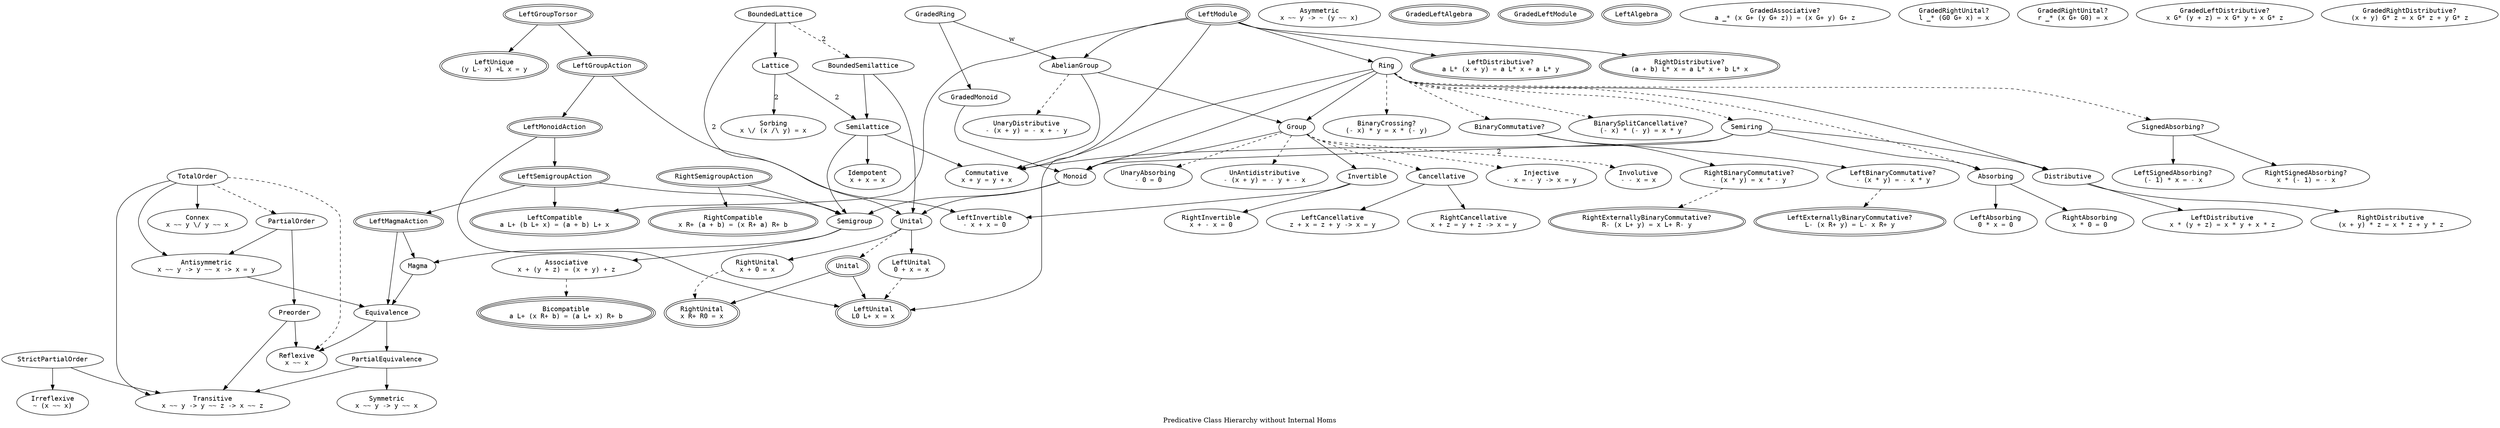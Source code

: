 digraph Is {
  label = "Predicative Class Hierarchy without Internal Homs"

  node [fontname = monospace]

  Connex [label = "Connex\nx ~~ y \\/ y ~~ x"]
  Refl [label = "Reflexive\nx ~~ x"]
  Antisym [label = "Antisymmetric\nx ~~ y -> y ~~ x -> x = y"]
  Asym [label = "Asymmetric\nx ~~ y -> ~ (y ~~ x)"]
  Irrefl [label = "Irreflexive\n~ (x ~~ x)"]
  Sym [label = "Symmetric\nx ~~ y -> y ~~ x"]
  Trans [label = "Transitive\nx ~~ y -> y ~~ z -> x ~~ z"]

  subgraph ThreeSort {
    label = "ThreeSortedly"

    node [peripheries = 3]

    Bicompat [label = "Bicompatible\na L+ (x R+ b) = (a L+ x) R+ b"]
  }

  subgraph TwoSort {
    label = "TwoSortedly"

    node [peripheries = 2]

    GrdLAlg [label = "GradedLeftAlgebra"]
    GrdLMod [label = "GradedLeftModule"]
    LAlg [label = "LeftAlgebra"]
    LMod [label = "LeftModule"]
    LCompat [label = "LeftCompatible\na L+ (b L+ x) = (a + b) L+ x"]
    LExtBinComm [label = "LeftExternallyBinaryCommutative?\nL- (x R+ y) = L- x R+ y"]
    LSgrpAct [label = "LeftSemigroupAction"]
    LMagAct [label = "LeftMagmaAction"]
    LGrpAct [label = "LeftGroupAction"]
    LMonAct [label = "LeftMonoidAction"]
    LGrpTor [label = "LeftGroupTorsor"]
    LNullOpiq [label = "LeftUnique\n(y L- x) +L x = y"]
    TwoLUnl [label = "LeftUnital\nL0 L+ x = x"]
    RCompat [label = "RightCompatible\nx R+ (a + b) = (x R+ a) R+ b"]
    RExtBinComm [label = "RightExternallyBinaryCommutative?\nR- (x L+ y) = x L+ R- y"]
    RSgrpAct [label = "RightSemigroupAction"]
    TwoRUnl [label = "RightUnital\nx R+ R0 = x"]
    TwoUnl [label = "Unital"]
    TwoLDistr [label = "LeftDistributive?\na L* (x + y) = a L* x + a L* y"]
    TwoRDistr [label = "RightDistributive?\n(a + b) L* x = a L* x + b L* x"]
  }

  subgraph OneSort {
    label = "OneSortedly"

    GrdAssoc [label = "GradedAssociative?\na _* (x G+ (y G+ z)) = (x G+ y) G+ z"]
    GrdLUnl [label = "GradedRightUnital?\nl _* (G0 G+ x) = x"]
    GrdRUnl [label = "GradedRightUnital?\nr _* (x G+ G0) = x"]
    GrdLDistr [label = "GradedLeftDistributive?\nx G* (y + z) = x G* y + x G* z"]
    GrdRDistr [label = "GradedRightDistributive?\n(x + y) G* z = x G* z + y G* z"]

    AbGrp [label = "AbelianGroup"]
    StrPartOrd [label = "StrictPartialOrder"]
    Absorb [label = "Absorbing"]
    Assoc [label = "Associative\nx + (y + z) = (x + y) + z"]
    BinCrs [label = "BinaryCrossing?\n(- x) * y = x * (- y)"]
    BinSptCancel [label = "BinarySplitCancellative?\n(- x) * (- y) = x * y"]
    BinComm [label = "BinaryCommutative?"]
    Cancel [label = "Cancellative"]
    Comm [label = "Commutative\nx + y = y + x"]
    Distr [label = "Distributive"]
    PartEq [label = "PartialEquivalence"]
    Eq [label = "Equivalence"]
    Grp [label = "Group"]
    GrdRing [label = "GradedRing"]
    GrdMon [label = "GradedMonoid"]
    Inj [label = "Injective\n- x = - y -> x = y"]
    Inv [label = "Invertible"]
    Invol [label = "Involutive\n- - x = x"]
    LAbsorb [label = "LeftAbsorbing\n0 * x = 0"]
    SgnAbsorb [label = "SignedAbsorbing?"]
    LSgnAbsorb [label = "LeftSignedAbsorbing?\n(- 1) * x = - x"]
    RSgnAbsorb [label = "RightSignedAbsorbing?\nx * (- 1) = - x"]
    LBinComm [label = "LeftBinaryCommutative?\n- (x * y) = - x * y"]
    LCancel [label = "LeftCancellative\nz + x = z + y -> x = y"]
    LDistr [label = "LeftDistributive\nx * (y + z) = x * y + x * z"]
    LInv [label = "LeftInvertible\n- x + x = 0"]
    LUnl [label = "LeftUnital\n0 + x = x"]
    Mag [label = "Magma"]
    Mon [label = "Monoid"]
    RAbsorb [label = "RightAbsorbing\nx * 0 = 0"]
    RBinComm [label = "RightBinaryCommutative?\n- (x * y) = x * - y"]
    RCancel [label = "RightCancellative\nx + z = y + z -> x = y"]
    RDistr [label = "RightDistributive\n(x + y) * z = x * z + y * z"]
    RInv [label = "RightInvertible\nx + - x = 0"]
    RUnl [label = "RightUnital\nx + 0 = x"]
    Ring [label = "Ring"]
    Sgrp [label = "Semigroup"]
    Sring [label = "Semiring"]
    UnAbsorb [label = "UnaryAbsorbing\n- 0 = 0"]
    UnAntidistr [label = "UnAntidistributive\n- (x + y) = - y + - x"]
    UnDistr [label = "UnaryDistributive\n- (x + y) = - x + - y"]
    Unl [label = "Unital"]

    PartOrd [label = "PartialOrder"]
    Preord [label = "Preorder"]
    TotOrd [label = "TotalOrder"]
    BndLat [label = "BoundedLattice"]
    BndSlat [label = "BoundedSemilattice"]
    Idem [label = "Idempotent\nx + x = x"]
    Lat [label = "Lattice"]
    Slat [label = "Semilattice"]
    Sorb [label = "Sorbing\nx \\/ (x /\\ y) = x"]
  }

  edge [style = solid]

  AbGrp -> Grp
  AbGrp -> Comm
  Absorb -> LAbsorb
  Absorb -> RAbsorb
  BinComm -> LBinComm
  BinComm -> RBinComm
  Cancel -> LCancel
  Cancel -> RCancel
  Distr -> LDistr
  Distr -> RDistr
  PartEq -> Sym
  PartEq -> Trans
  Eq -> Refl
  Eq -> PartEq
  Grp -> Inv
  Grp -> Mon
  Inv -> LInv
  Inv -> RInv
  LSgrpAct -> LCompat
  LSgrpAct -> Sgrp
  Mag -> Eq
  Mon -> Sgrp
  Mon -> Unl
  RSgrpAct -> RCompat
  RSgrpAct -> Sgrp
  Sgrp -> Assoc
  Sgrp -> Mag
  SgnAbsorb -> LSgnAbsorb
  SgnAbsorb -> RSgnAbsorb
  Unl -> LUnl
  Unl -> RUnl
  TwoUnl -> TwoLUnl
  TwoUnl -> TwoRUnl

  LGrpAct -> LInv
  LGrpAct -> LMonAct
  LGrpTor -> LGrpAct
  LGrpTor -> LNullOpiq
  LMagAct -> Eq
  LMagAct -> Mag
  LMonAct -> LSgrpAct
  LMonAct -> TwoLUnl
  LSgrpAct -> LMagAct

  Sring -> Absorb
  Ring -> Comm
  Sring -> Comm
  Ring -> Distr
  Sring -> Distr
  Ring -> Grp
  Ring -> Mon
  Sring -> Mon [label = "2"]

  Antisym -> Eq
  TotOrd -> Antisym
  TotOrd -> Connex
  TotOrd -> Trans
  PartOrd -> Antisym
  PartOrd -> Preord
  StrPartOrd -> Irrefl
  StrPartOrd -> Trans
  Preord -> Refl
  Preord -> Trans

  Lat -> Slat [label = "2"]
  Lat -> Sorb [label = "2"]
  Slat -> Comm
  Slat -> Idem
  Slat -> Sgrp
  BndSlat -> Slat
  BndSlat -> Unl
  BndLat -> Lat
  BndLat -> Unl [label = "2"]

  LMod -> Ring
  LMod -> TwoRDistr
  LMod -> LCompat
  LMod -> AbGrp
  LMod -> TwoLDistr
  LMod -> TwoLUnl

  GrdMon -> Mon
  GrdRing -> GrdMon
  GrdRing -> AbGrp [label = "w"]

  edge [style = dashed]

  TotOrd -> Refl
  TotOrd -> PartOrd

  Assoc -> Bicompat
  Grp -> UnAbsorb
  Grp -> UnAntidistr
  Grp -> Cancel
  Grp -> Inj
  Grp -> Invol
  LBinComm -> LExtBinComm
  LUnl -> TwoLUnl
  RBinComm -> RExtBinComm
  RUnl -> TwoRUnl
  Unl -> TwoUnl

  AbGrp -> UnDistr

  Ring -> Absorb
  Ring -> BinComm
  Ring -> Sring
  Ring -> SgnAbsorb
  Ring -> BinCrs
  Ring -> BinSptCancel

  BndLat -> BndSlat [label = "2"]
}
